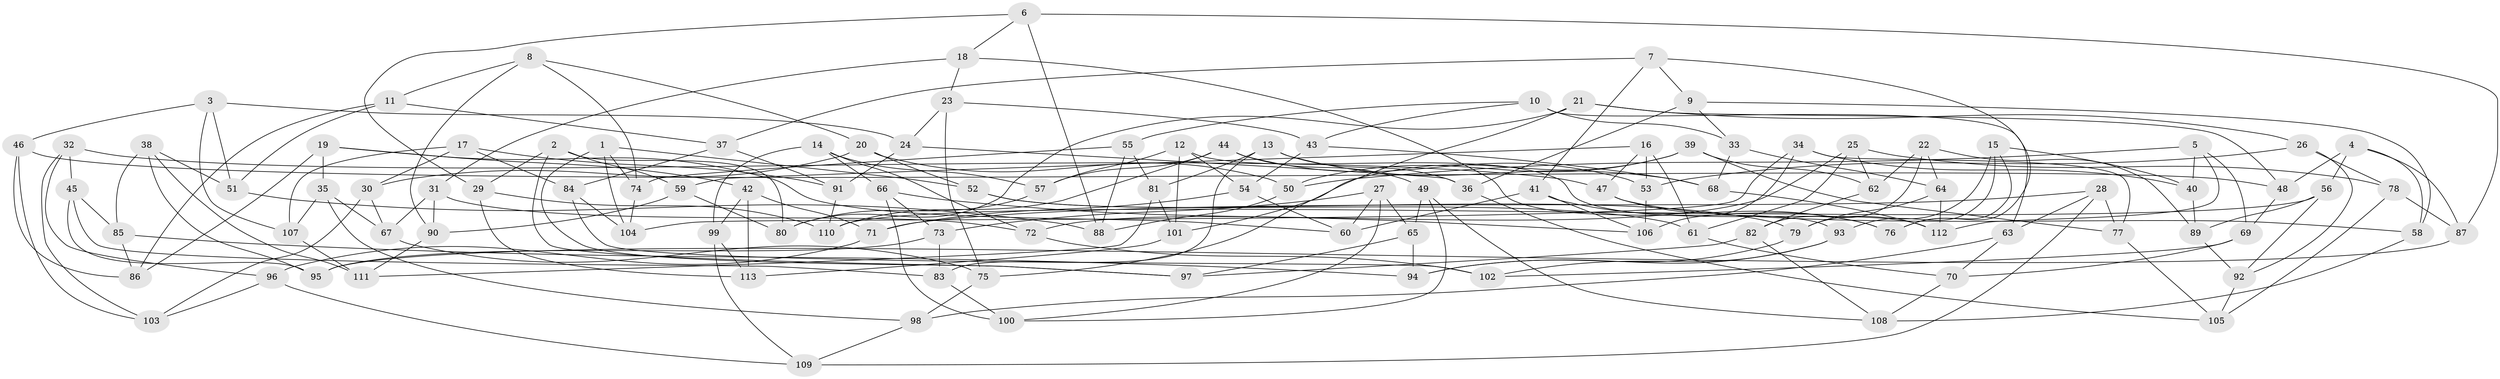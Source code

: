 // Generated by graph-tools (version 1.1) at 2025/38/03/09/25 02:38:18]
// undirected, 113 vertices, 226 edges
graph export_dot {
graph [start="1"]
  node [color=gray90,style=filled];
  1;
  2;
  3;
  4;
  5;
  6;
  7;
  8;
  9;
  10;
  11;
  12;
  13;
  14;
  15;
  16;
  17;
  18;
  19;
  20;
  21;
  22;
  23;
  24;
  25;
  26;
  27;
  28;
  29;
  30;
  31;
  32;
  33;
  34;
  35;
  36;
  37;
  38;
  39;
  40;
  41;
  42;
  43;
  44;
  45;
  46;
  47;
  48;
  49;
  50;
  51;
  52;
  53;
  54;
  55;
  56;
  57;
  58;
  59;
  60;
  61;
  62;
  63;
  64;
  65;
  66;
  67;
  68;
  69;
  70;
  71;
  72;
  73;
  74;
  75;
  76;
  77;
  78;
  79;
  80;
  81;
  82;
  83;
  84;
  85;
  86;
  87;
  88;
  89;
  90;
  91;
  92;
  93;
  94;
  95;
  96;
  97;
  98;
  99;
  100;
  101;
  102;
  103;
  104;
  105;
  106;
  107;
  108;
  109;
  110;
  111;
  112;
  113;
  1 -- 74;
  1 -- 52;
  1 -- 97;
  1 -- 104;
  2 -- 80;
  2 -- 29;
  2 -- 59;
  2 -- 97;
  3 -- 51;
  3 -- 46;
  3 -- 24;
  3 -- 107;
  4 -- 56;
  4 -- 48;
  4 -- 58;
  4 -- 87;
  5 -- 50;
  5 -- 112;
  5 -- 40;
  5 -- 69;
  6 -- 29;
  6 -- 87;
  6 -- 88;
  6 -- 18;
  7 -- 76;
  7 -- 37;
  7 -- 9;
  7 -- 41;
  8 -- 20;
  8 -- 74;
  8 -- 90;
  8 -- 11;
  9 -- 33;
  9 -- 58;
  9 -- 36;
  10 -- 63;
  10 -- 33;
  10 -- 43;
  10 -- 55;
  11 -- 37;
  11 -- 86;
  11 -- 51;
  12 -- 101;
  12 -- 112;
  12 -- 57;
  12 -- 54;
  13 -- 36;
  13 -- 81;
  13 -- 83;
  13 -- 68;
  14 -- 66;
  14 -- 57;
  14 -- 99;
  14 -- 72;
  15 -- 93;
  15 -- 40;
  15 -- 76;
  15 -- 79;
  16 -- 61;
  16 -- 53;
  16 -- 59;
  16 -- 47;
  17 -- 107;
  17 -- 84;
  17 -- 91;
  17 -- 30;
  18 -- 93;
  18 -- 31;
  18 -- 23;
  19 -- 42;
  19 -- 35;
  19 -- 86;
  19 -- 60;
  20 -- 50;
  20 -- 30;
  20 -- 52;
  21 -- 48;
  21 -- 80;
  21 -- 26;
  21 -- 75;
  22 -- 64;
  22 -- 62;
  22 -- 89;
  22 -- 82;
  23 -- 75;
  23 -- 24;
  23 -- 43;
  24 -- 91;
  24 -- 36;
  25 -- 78;
  25 -- 61;
  25 -- 72;
  25 -- 62;
  26 -- 53;
  26 -- 78;
  26 -- 92;
  27 -- 65;
  27 -- 73;
  27 -- 100;
  27 -- 60;
  28 -- 109;
  28 -- 71;
  28 -- 77;
  28 -- 63;
  29 -- 110;
  29 -- 113;
  30 -- 103;
  30 -- 67;
  31 -- 67;
  31 -- 72;
  31 -- 90;
  32 -- 103;
  32 -- 45;
  32 -- 47;
  32 -- 96;
  33 -- 68;
  33 -- 64;
  34 -- 106;
  34 -- 77;
  34 -- 104;
  34 -- 40;
  35 -- 67;
  35 -- 107;
  35 -- 98;
  36 -- 105;
  37 -- 91;
  37 -- 84;
  38 -- 111;
  38 -- 95;
  38 -- 85;
  38 -- 51;
  39 -- 77;
  39 -- 50;
  39 -- 62;
  39 -- 101;
  40 -- 89;
  41 -- 106;
  41 -- 76;
  41 -- 60;
  42 -- 99;
  42 -- 71;
  42 -- 113;
  43 -- 54;
  43 -- 68;
  44 -- 53;
  44 -- 57;
  44 -- 49;
  44 -- 110;
  45 -- 85;
  45 -- 83;
  45 -- 95;
  46 -- 86;
  46 -- 103;
  46 -- 48;
  47 -- 58;
  47 -- 76;
  48 -- 69;
  49 -- 108;
  49 -- 65;
  49 -- 100;
  50 -- 88;
  51 -- 88;
  52 -- 79;
  52 -- 61;
  53 -- 106;
  54 -- 71;
  54 -- 60;
  55 -- 81;
  55 -- 88;
  55 -- 74;
  56 -- 92;
  56 -- 110;
  56 -- 89;
  57 -- 80;
  58 -- 108;
  59 -- 80;
  59 -- 90;
  61 -- 70;
  62 -- 82;
  63 -- 70;
  63 -- 98;
  64 -- 79;
  64 -- 112;
  65 -- 94;
  65 -- 97;
  66 -- 106;
  66 -- 100;
  66 -- 73;
  67 -- 75;
  68 -- 112;
  69 -- 70;
  69 -- 102;
  70 -- 108;
  71 -- 96;
  72 -- 102;
  73 -- 83;
  73 -- 95;
  74 -- 104;
  75 -- 98;
  77 -- 105;
  78 -- 87;
  78 -- 105;
  79 -- 94;
  81 -- 111;
  81 -- 101;
  82 -- 108;
  82 -- 97;
  83 -- 100;
  84 -- 102;
  84 -- 104;
  85 -- 86;
  85 -- 94;
  87 -- 95;
  89 -- 92;
  90 -- 111;
  91 -- 110;
  92 -- 105;
  93 -- 94;
  93 -- 102;
  96 -- 103;
  96 -- 109;
  98 -- 109;
  99 -- 109;
  99 -- 113;
  101 -- 113;
  107 -- 111;
}
